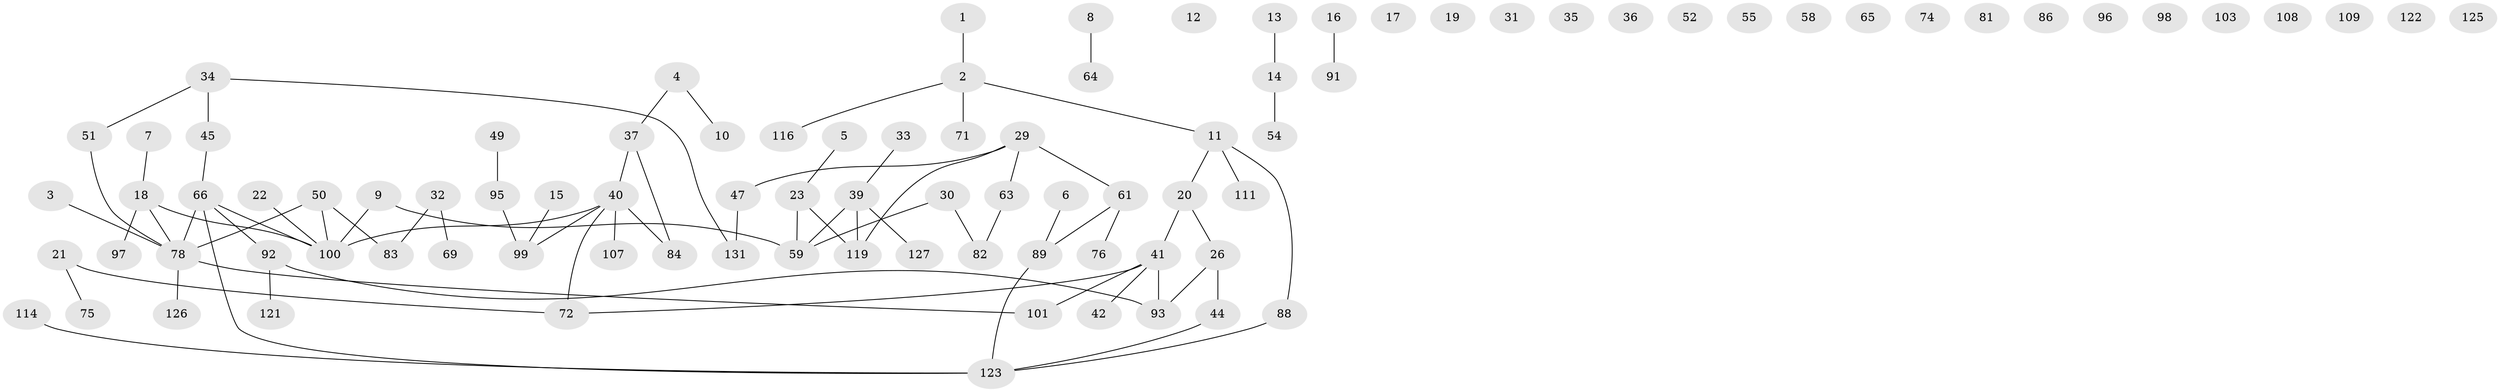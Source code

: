 // original degree distribution, {1: 0.3007518796992481, 2: 0.2857142857142857, 3: 0.19548872180451127, 0: 0.13533834586466165, 4: 0.05263157894736842, 5: 0.022556390977443608, 7: 0.007518796992481203}
// Generated by graph-tools (version 1.1) at 2025/41/03/06/25 10:41:22]
// undirected, 92 vertices, 81 edges
graph export_dot {
graph [start="1"]
  node [color=gray90,style=filled];
  1 [super="+53"];
  2 [super="+79"];
  3 [super="+60"];
  4 [super="+38"];
  5;
  6;
  7;
  8 [super="+73"];
  9;
  10;
  11 [super="+128"];
  12;
  13 [super="+62"];
  14 [super="+25"];
  15 [super="+27"];
  16;
  17;
  18 [super="+46"];
  19 [super="+68"];
  20 [super="+24"];
  21 [super="+70"];
  22;
  23 [super="+57"];
  26 [super="+28"];
  29 [super="+102"];
  30;
  31;
  32;
  33;
  34 [super="+43"];
  35 [super="+80"];
  36;
  37 [super="+130"];
  39 [super="+48"];
  40 [super="+113"];
  41 [super="+87"];
  42;
  44 [super="+106"];
  45 [super="+56"];
  47;
  49 [super="+90"];
  50;
  51 [super="+77"];
  52;
  54;
  55;
  58;
  59 [super="+85"];
  61;
  63 [super="+105"];
  64;
  65;
  66 [super="+67"];
  69 [super="+120"];
  71;
  72;
  74;
  75;
  76 [super="+110"];
  78 [super="+115"];
  81;
  82;
  83 [super="+94"];
  84;
  86;
  88;
  89 [super="+133"];
  91 [super="+117"];
  92;
  93 [super="+118"];
  95;
  96;
  97;
  98;
  99 [super="+104"];
  100 [super="+112"];
  101;
  103;
  107;
  108;
  109;
  111 [super="+124"];
  114 [super="+132"];
  116;
  119;
  121;
  122;
  123 [super="+129"];
  125;
  126;
  127;
  131;
  1 -- 2;
  2 -- 116;
  2 -- 71;
  2 -- 11;
  3 -- 78;
  4 -- 10;
  4 -- 37;
  5 -- 23;
  6 -- 89;
  7 -- 18;
  8 -- 64;
  9 -- 100;
  9 -- 59;
  11 -- 111;
  11 -- 88;
  11 -- 20;
  13 -- 14;
  14 -- 54;
  15 -- 99;
  16 -- 91;
  18 -- 78;
  18 -- 97;
  18 -- 100;
  20 -- 41;
  20 -- 26;
  21 -- 72;
  21 -- 75;
  22 -- 100;
  23 -- 59;
  23 -- 119;
  26 -- 93;
  26 -- 44;
  29 -- 61;
  29 -- 119;
  29 -- 63;
  29 -- 47;
  30 -- 82;
  30 -- 59;
  32 -- 69;
  32 -- 83;
  33 -- 39;
  34 -- 51;
  34 -- 131;
  34 -- 45;
  37 -- 40;
  37 -- 84;
  39 -- 59;
  39 -- 119;
  39 -- 127;
  40 -- 84;
  40 -- 107;
  40 -- 72;
  40 -- 100;
  40 -- 99;
  41 -- 72;
  41 -- 93;
  41 -- 42;
  41 -- 101;
  44 -- 123;
  45 -- 66;
  47 -- 131;
  49 -- 95;
  50 -- 100;
  50 -- 78;
  50 -- 83;
  51 -- 78;
  61 -- 89;
  61 -- 76;
  63 -- 82;
  66 -- 92;
  66 -- 100;
  66 -- 123;
  66 -- 78;
  78 -- 101;
  78 -- 126;
  88 -- 123;
  89 -- 123;
  92 -- 121;
  92 -- 93;
  95 -- 99;
  114 -- 123;
}
